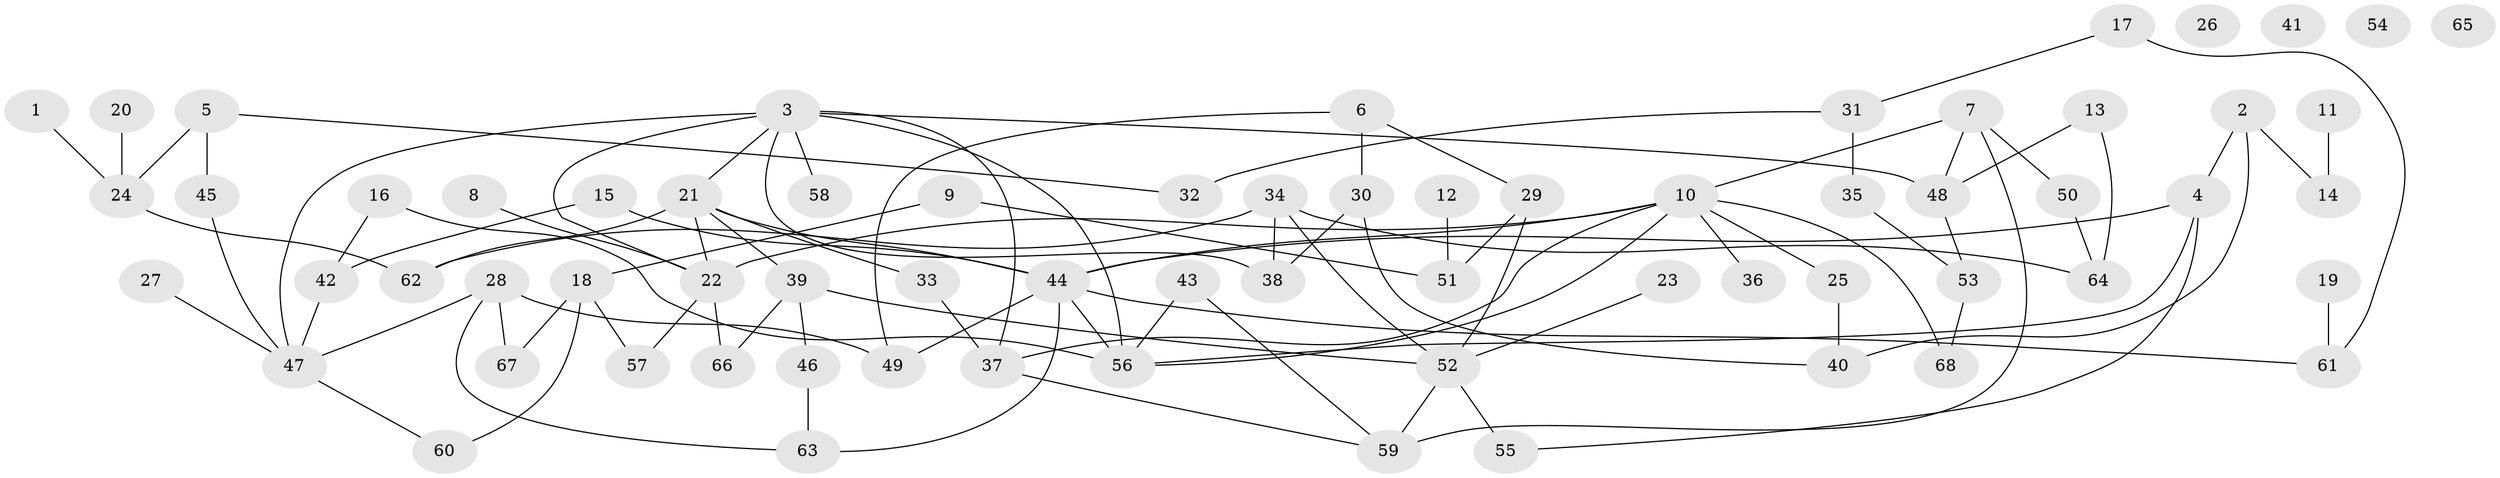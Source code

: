 // coarse degree distribution, {1: 0.19148936170212766, 4: 0.1702127659574468, 9: 0.02127659574468085, 3: 0.1276595744680851, 6: 0.06382978723404255, 5: 0.06382978723404255, 2: 0.19148936170212766, 8: 0.06382978723404255, 0: 0.0851063829787234, 7: 0.02127659574468085}
// Generated by graph-tools (version 1.1) at 2025/23/03/03/25 07:23:25]
// undirected, 68 vertices, 96 edges
graph export_dot {
graph [start="1"]
  node [color=gray90,style=filled];
  1;
  2;
  3;
  4;
  5;
  6;
  7;
  8;
  9;
  10;
  11;
  12;
  13;
  14;
  15;
  16;
  17;
  18;
  19;
  20;
  21;
  22;
  23;
  24;
  25;
  26;
  27;
  28;
  29;
  30;
  31;
  32;
  33;
  34;
  35;
  36;
  37;
  38;
  39;
  40;
  41;
  42;
  43;
  44;
  45;
  46;
  47;
  48;
  49;
  50;
  51;
  52;
  53;
  54;
  55;
  56;
  57;
  58;
  59;
  60;
  61;
  62;
  63;
  64;
  65;
  66;
  67;
  68;
  1 -- 24;
  2 -- 4;
  2 -- 14;
  2 -- 40;
  3 -- 21;
  3 -- 22;
  3 -- 37;
  3 -- 38;
  3 -- 47;
  3 -- 48;
  3 -- 56;
  3 -- 58;
  4 -- 44;
  4 -- 55;
  4 -- 56;
  5 -- 24;
  5 -- 32;
  5 -- 45;
  6 -- 29;
  6 -- 30;
  6 -- 49;
  7 -- 10;
  7 -- 48;
  7 -- 50;
  7 -- 59;
  8 -- 22;
  9 -- 18;
  9 -- 51;
  10 -- 22;
  10 -- 25;
  10 -- 36;
  10 -- 37;
  10 -- 44;
  10 -- 56;
  10 -- 68;
  11 -- 14;
  12 -- 51;
  13 -- 48;
  13 -- 64;
  15 -- 42;
  15 -- 44;
  16 -- 42;
  16 -- 56;
  17 -- 31;
  17 -- 61;
  18 -- 57;
  18 -- 60;
  18 -- 67;
  19 -- 61;
  20 -- 24;
  21 -- 22;
  21 -- 33;
  21 -- 39;
  21 -- 44;
  21 -- 62;
  22 -- 57;
  22 -- 66;
  23 -- 52;
  24 -- 62;
  25 -- 40;
  27 -- 47;
  28 -- 47;
  28 -- 49;
  28 -- 63;
  28 -- 67;
  29 -- 51;
  29 -- 52;
  30 -- 38;
  30 -- 40;
  31 -- 32;
  31 -- 35;
  33 -- 37;
  34 -- 38;
  34 -- 52;
  34 -- 62;
  34 -- 64;
  35 -- 53;
  37 -- 59;
  39 -- 46;
  39 -- 52;
  39 -- 66;
  42 -- 47;
  43 -- 56;
  43 -- 59;
  44 -- 49;
  44 -- 56;
  44 -- 61;
  44 -- 63;
  45 -- 47;
  46 -- 63;
  47 -- 60;
  48 -- 53;
  50 -- 64;
  52 -- 55;
  52 -- 59;
  53 -- 68;
}
